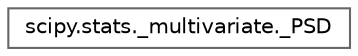 digraph "Graphical Class Hierarchy"
{
 // LATEX_PDF_SIZE
  bgcolor="transparent";
  edge [fontname=Helvetica,fontsize=10,labelfontname=Helvetica,labelfontsize=10];
  node [fontname=Helvetica,fontsize=10,shape=box,height=0.2,width=0.4];
  rankdir="LR";
  Node0 [id="Node000000",label="scipy.stats._multivariate._PSD",height=0.2,width=0.4,color="grey40", fillcolor="white", style="filled",URL="$d0/db6/classscipy_1_1stats_1_1__multivariate_1_1__PSD.html",tooltip=" "];
}
